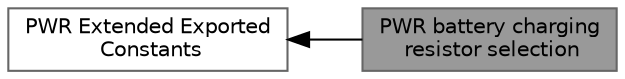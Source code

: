 digraph "PWR battery charging resistor selection"
{
 // LATEX_PDF_SIZE
  bgcolor="transparent";
  edge [fontname=Helvetica,fontsize=10,labelfontname=Helvetica,labelfontsize=10];
  node [fontname=Helvetica,fontsize=10,shape=box,height=0.2,width=0.4];
  rankdir=LR;
  Node2 [label="PWR Extended Exported\l Constants",height=0.2,width=0.4,color="grey40", fillcolor="white", style="filled",URL="$group___p_w_r_ex___exported___constants.html",tooltip=" "];
  Node1 [label="PWR battery charging\l resistor selection",height=0.2,width=0.4,color="gray40", fillcolor="grey60", style="filled", fontcolor="black",tooltip=" "];
  Node2->Node1 [shape=plaintext, dir="back", style="solid"];
}
